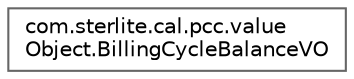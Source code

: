digraph "Graphical Class Hierarchy"
{
 // LATEX_PDF_SIZE
  bgcolor="transparent";
  edge [fontname=Helvetica,fontsize=10,labelfontname=Helvetica,labelfontsize=10];
  node [fontname=Helvetica,fontsize=10,shape=box,height=0.2,width=0.4];
  rankdir="LR";
  Node0 [id="Node000000",label="com.sterlite.cal.pcc.value\lObject.BillingCycleBalanceVO",height=0.2,width=0.4,color="grey40", fillcolor="white", style="filled",URL="$classcom_1_1sterlite_1_1cal_1_1pcc_1_1value_object_1_1_billing_cycle_balance_v_o.html",tooltip=" "];
}
